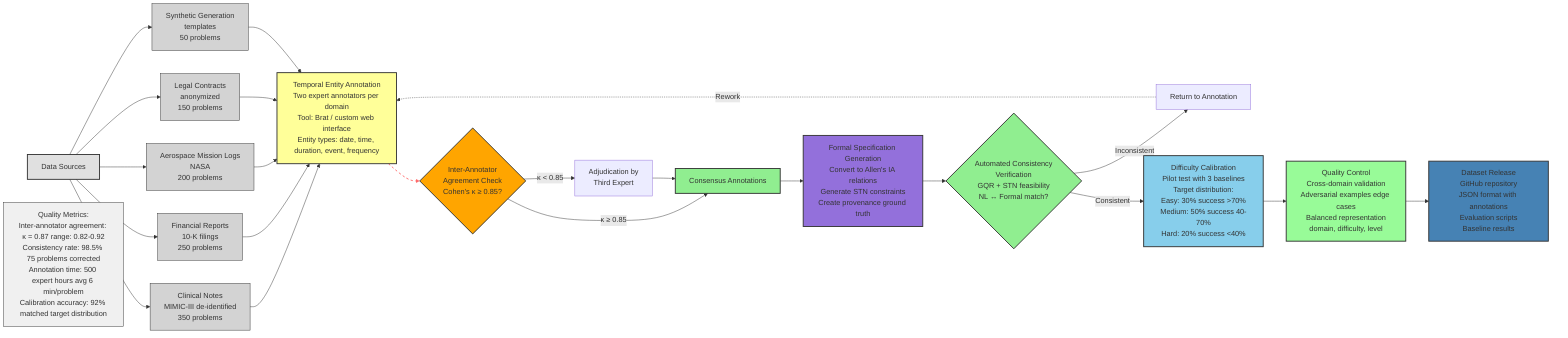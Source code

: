 flowchart LR
    A[Data Sources] --> A1[Clinical Notes<br/>MIMIC-III de-identified<br/>350 problems]
    A --> A2[Financial Reports<br/>10-K filings<br/>250 problems]
    A --> A3[Aerospace Mission Logs<br/>NASA<br/>200 problems]
    A --> A4[Legal Contracts<br/>anonymized<br/>150 problems]
    A --> A5[Synthetic Generation<br/>templates<br/>50 problems]

    A1 --> B[Temporal Entity Annotation<br/>Two expert annotators per domain<br/>Tool: Brat / custom web interface<br/>Entity types: date, time, duration, event, frequency]
    A2 --> B
    A3 --> B
    A4 --> B
    A5 --> B

    B --> C{Inter-Annotator<br/>Agreement Check<br/>Cohen's κ ≥ 0.85?}

    C -->|κ < 0.85| C1[Adjudication by<br/>Third Expert]
    C -->|κ ≥ 0.85| D[Consensus Annotations]
    C1 --> D

    D --> E[Formal Specification Generation<br/>Convert to Allen's IA relations<br/>Generate STN constraints<br/>Create provenance ground truth]

    E --> F{Automated Consistency<br/>Verification<br/>GQR + STN feasibility<br/>NL ↔ Formal match?}

    F -->|Inconsistent| F1[Return to Annotation]
    F -->|Consistent| G[Difficulty Calibration<br/>Pilot test with 3 baselines<br/>Target distribution:<br/>Easy: 30% success >70%<br/>Medium: 50% success 40-70%<br/>Hard: 20% success <40%]

    F1 -.->|Rework| B

    G --> H[Quality Control<br/>Cross-domain validation<br/>Adversarial examples edge cases<br/>Balanced representation<br/>domain, difficulty, level]

    H --> I[Dataset Release<br/>GitHub repository<br/>JSON format with annotations<br/>Evaluation scripts<br/>Baseline results]

    J[Quality Metrics:<br/>Inter-annotator agreement: κ = 0.87 range: 0.82-0.92<br/>Consistency rate: 98.5% 75 problems corrected<br/>Annotation time: 500 expert hours avg 6 min/problem<br/>Calibration accuracy: 92% matched target distribution]

    style A fill:#E0E0E0,stroke:#333,stroke-width:2px
    style A1 fill:#D3D3D3,stroke:#333,stroke-width:1px
    style A2 fill:#D3D3D3,stroke:#333,stroke-width:1px
    style A3 fill:#D3D3D3,stroke:#333,stroke-width:1px
    style A4 fill:#D3D3D3,stroke:#333,stroke-width:1px
    style A5 fill:#D3D3D3,stroke:#333,stroke-width:1px
    style B fill:#FFFF99,stroke:#333,stroke-width:2px
    style C fill:#FFA500,stroke:#333,stroke-width:2px
    style D fill:#90EE90,stroke:#333,stroke-width:2px
    style E fill:#9370DB,stroke:#333,stroke-width:2px
    style F fill:#90EE90,stroke:#333,stroke-width:2px
    style G fill:#87CEEB,stroke:#333,stroke-width:2px
    style H fill:#98FB98,stroke:#333,stroke-width:2px
    style I fill:#4682B4,stroke:#333,stroke-width:2px
    style J fill:#F0F0F0,stroke:#333,stroke-width:1px

    linkStyle 10 stroke:#FF6B6B,stroke-width:2px,stroke-dasharray: 5 5